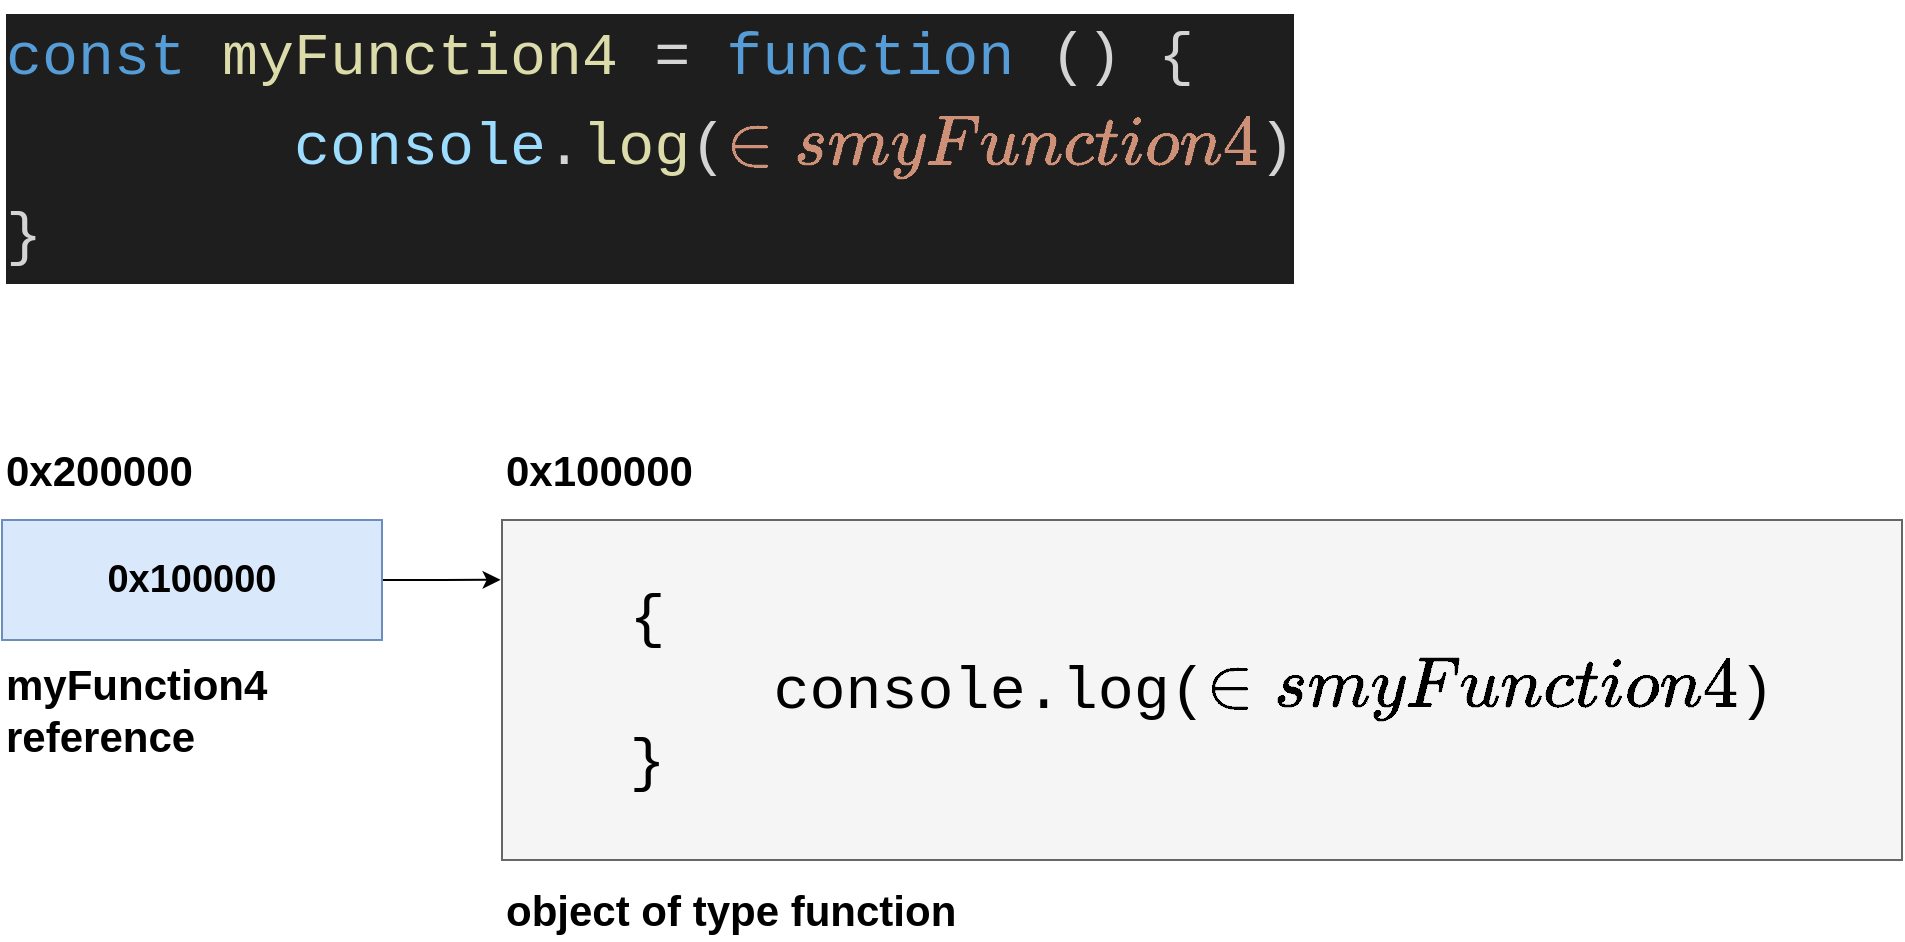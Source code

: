 <mxfile version="21.4.0" type="device">
  <diagram name="Page-1" id="LuhCXFI_Da2tcqLo8g-i">
    <mxGraphModel dx="1242" dy="828" grid="1" gridSize="10" guides="1" tooltips="1" connect="1" arrows="1" fold="1" page="1" pageScale="1" pageWidth="827" pageHeight="1169" math="0" shadow="0">
      <root>
        <mxCell id="0" />
        <mxCell id="1" parent="0" />
        <mxCell id="SOCMeqJxawJhqjbrhEXl-2" value="&lt;div style=&quot;color: rgb(212, 212, 212); background-color: rgb(30, 30, 30); font-family: Menlo, Monaco, &amp;quot;Courier New&amp;quot;, monospace; font-weight: normal; font-size: 30px; line-height: 45px;&quot;&gt;&lt;div&gt;&lt;span style=&quot;color: #569cd6;&quot;&gt;const&lt;/span&gt;&lt;span style=&quot;color: #d4d4d4;&quot;&gt; &lt;/span&gt;&lt;span style=&quot;color: #dcdcaa;&quot;&gt;myFunction4&lt;/span&gt;&lt;span style=&quot;color: #d4d4d4;&quot;&gt; = &lt;/span&gt;&lt;span style=&quot;color: #569cd6;&quot;&gt;function&lt;/span&gt;&lt;span style=&quot;color: #d4d4d4;&quot;&gt; () {&lt;/span&gt;&lt;/div&gt;&lt;div&gt;&lt;span style=&quot;color: #d4d4d4;&quot;&gt;  &lt;/span&gt;&lt;span style=&quot;color: #9cdcfe;&quot;&gt;&lt;span style=&quot;white-space: pre;&quot;&gt;&#x9;&lt;/span&gt;console&lt;/span&gt;&lt;span style=&quot;color: #d4d4d4;&quot;&gt;.&lt;/span&gt;&lt;span style=&quot;color: #dcdcaa;&quot;&gt;log&lt;/span&gt;&lt;span style=&quot;color: #d4d4d4;&quot;&gt;(&lt;/span&gt;&lt;span style=&quot;color: #ce9178;&quot;&gt;`inside myFunction4`&lt;/span&gt;&lt;span style=&quot;color: #d4d4d4;&quot;&gt;)&lt;/span&gt;&lt;/div&gt;&lt;div&gt;&lt;span style=&quot;color: #d4d4d4;&quot;&gt;}&lt;/span&gt;&lt;/div&gt;&lt;/div&gt;" style="text;whiteSpace=wrap;html=1;" vertex="1" parent="1">
          <mxGeometry x="40" y="50" width="770" height="150" as="geometry" />
        </mxCell>
        <mxCell id="SOCMeqJxawJhqjbrhEXl-3" value="&lt;div style=&quot;border-color: var(--border-color); font-family: Menlo, Monaco, &amp;quot;Courier New&amp;quot;, monospace; font-size: 30px; font-style: normal; font-variant-ligatures: normal; font-variant-caps: normal; font-weight: 400; letter-spacing: normal; orphans: 2; text-align: left; text-indent: 0px; text-transform: none; widows: 2; word-spacing: 0px; -webkit-text-stroke-width: 0px; text-decoration-thickness: initial; text-decoration-style: initial; text-decoration-color: initial;&quot;&gt;&lt;span style=&quot;border-color: var(--border-color);&quot;&gt;&lt;font color=&quot;#000000&quot;&gt;{&lt;/font&gt;&lt;/span&gt;&lt;/div&gt;&lt;div style=&quot;border-color: var(--border-color); font-family: Menlo, Monaco, &amp;quot;Courier New&amp;quot;, monospace; font-size: 30px; font-style: normal; font-variant-ligatures: normal; font-variant-caps: normal; font-weight: 400; letter-spacing: normal; orphans: 2; text-align: left; text-indent: 0px; text-transform: none; widows: 2; word-spacing: 0px; -webkit-text-stroke-width: 0px; text-decoration-thickness: initial; text-decoration-style: initial; text-decoration-color: initial;&quot;&gt;&lt;font color=&quot;#000000&quot;&gt;&lt;span style=&quot;border-color: var(--border-color);&quot;&gt;&lt;/span&gt;&lt;span style=&quot;border-color: var(--border-color);&quot;&gt;&lt;span style=&quot;border-color: var(--border-color);&quot;&gt;&lt;span style=&quot;white-space: pre;&quot;&gt;&amp;nbsp;&amp;nbsp;&amp;nbsp;&amp;nbsp;&lt;/span&gt;&lt;/span&gt;console&lt;/span&gt;&lt;span style=&quot;border-color: var(--border-color);&quot;&gt;.&lt;/span&gt;&lt;span style=&quot;border-color: var(--border-color);&quot;&gt;log&lt;/span&gt;&lt;span style=&quot;border-color: var(--border-color);&quot;&gt;(&lt;/span&gt;&lt;span style=&quot;border-color: var(--border-color);&quot;&gt;`inside myFunction4`&lt;/span&gt;&lt;span style=&quot;border-color: var(--border-color);&quot;&gt;)&lt;/span&gt;&lt;/font&gt;&lt;/div&gt;&lt;div style=&quot;border-color: var(--border-color); font-family: Menlo, Monaco, &amp;quot;Courier New&amp;quot;, monospace; font-size: 30px; font-style: normal; font-variant-ligatures: normal; font-variant-caps: normal; font-weight: 400; letter-spacing: normal; orphans: 2; text-align: left; text-indent: 0px; text-transform: none; widows: 2; word-spacing: 0px; -webkit-text-stroke-width: 0px; text-decoration-thickness: initial; text-decoration-style: initial; text-decoration-color: initial;&quot;&gt;&lt;span style=&quot;border-color: var(--border-color);&quot;&gt;&lt;font color=&quot;#000000&quot;&gt;}&lt;/font&gt;&lt;/span&gt;&lt;/div&gt;" style="rounded=0;whiteSpace=wrap;html=1;fillColor=#f5f5f5;fontColor=#333333;strokeColor=#666666;" vertex="1" parent="1">
          <mxGeometry x="290" y="310" width="700" height="170" as="geometry" />
        </mxCell>
        <mxCell id="SOCMeqJxawJhqjbrhEXl-4" value="0x100000" style="text;html=1;strokeColor=none;fillColor=none;align=left;verticalAlign=middle;whiteSpace=wrap;rounded=0;fontStyle=1;fontSize=21;" vertex="1" parent="1">
          <mxGeometry x="290" y="270" width="130" height="30" as="geometry" />
        </mxCell>
        <mxCell id="SOCMeqJxawJhqjbrhEXl-7" style="edgeStyle=orthogonalEdgeStyle;rounded=0;orthogonalLoop=1;jettySize=auto;html=1;entryX=-0.001;entryY=0.176;entryDx=0;entryDy=0;entryPerimeter=0;" edge="1" parent="1" source="SOCMeqJxawJhqjbrhEXl-5" target="SOCMeqJxawJhqjbrhEXl-3">
          <mxGeometry relative="1" as="geometry" />
        </mxCell>
        <mxCell id="SOCMeqJxawJhqjbrhEXl-5" value="0x100000" style="rounded=0;whiteSpace=wrap;html=1;fillColor=#dae8fc;strokeColor=#6c8ebf;fontStyle=1;fontSize=19;" vertex="1" parent="1">
          <mxGeometry x="40" y="310" width="190" height="60" as="geometry" />
        </mxCell>
        <mxCell id="SOCMeqJxawJhqjbrhEXl-6" value="0x200000" style="text;html=1;strokeColor=none;fillColor=none;align=left;verticalAlign=middle;whiteSpace=wrap;rounded=0;fontStyle=1;fontSize=21;" vertex="1" parent="1">
          <mxGeometry x="40" y="270" width="130" height="30" as="geometry" />
        </mxCell>
        <mxCell id="SOCMeqJxawJhqjbrhEXl-8" value="myFunction4&lt;br&gt;reference" style="text;html=1;strokeColor=none;fillColor=none;align=left;verticalAlign=middle;whiteSpace=wrap;rounded=0;fontStyle=1;fontSize=21;" vertex="1" parent="1">
          <mxGeometry x="40" y="380" width="140" height="50" as="geometry" />
        </mxCell>
        <mxCell id="SOCMeqJxawJhqjbrhEXl-9" value="object of type function" style="text;html=1;strokeColor=none;fillColor=none;align=left;verticalAlign=middle;whiteSpace=wrap;rounded=0;fontStyle=1;fontSize=21;" vertex="1" parent="1">
          <mxGeometry x="290" y="490" width="430" height="30" as="geometry" />
        </mxCell>
      </root>
    </mxGraphModel>
  </diagram>
</mxfile>
